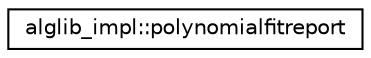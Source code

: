 digraph "Graphical Class Hierarchy"
{
  edge [fontname="Helvetica",fontsize="10",labelfontname="Helvetica",labelfontsize="10"];
  node [fontname="Helvetica",fontsize="10",shape=record];
  rankdir="LR";
  Node0 [label="alglib_impl::polynomialfitreport",height=0.2,width=0.4,color="black", fillcolor="white", style="filled",URL="$structalglib__impl_1_1polynomialfitreport.html"];
}
